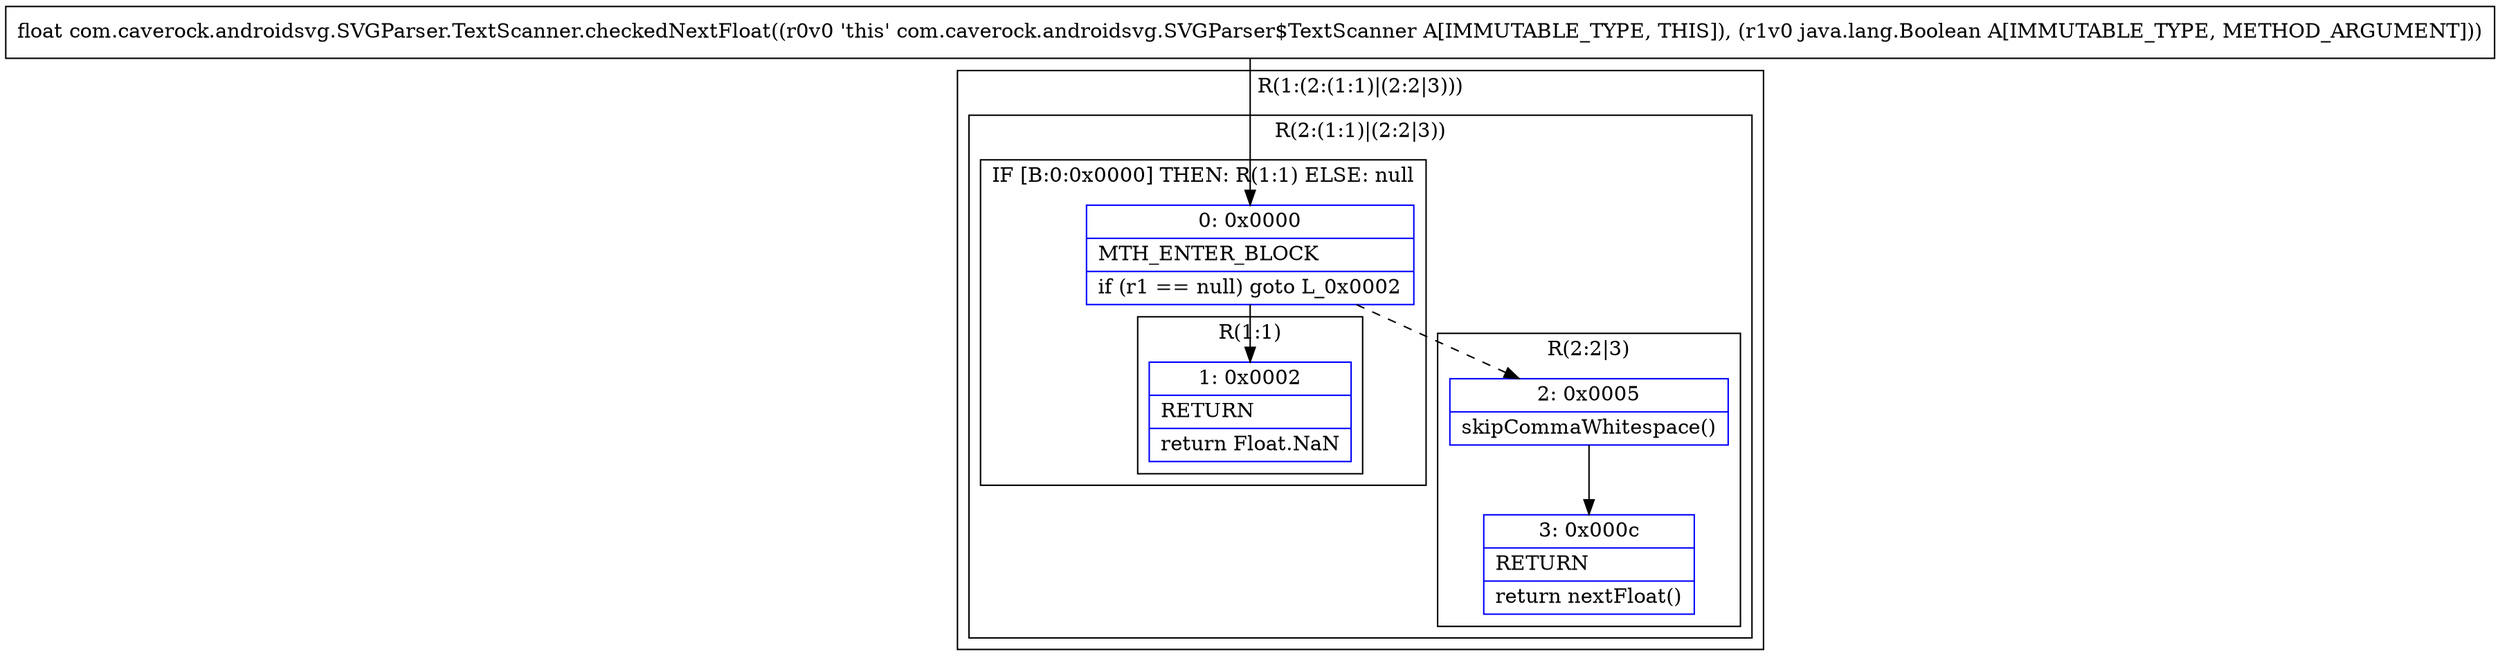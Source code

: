digraph "CFG forcom.caverock.androidsvg.SVGParser.TextScanner.checkedNextFloat(Ljava\/lang\/Boolean;)F" {
subgraph cluster_Region_2135749816 {
label = "R(1:(2:(1:1)|(2:2|3)))";
node [shape=record,color=blue];
subgraph cluster_Region_1701000536 {
label = "R(2:(1:1)|(2:2|3))";
node [shape=record,color=blue];
subgraph cluster_IfRegion_1992602704 {
label = "IF [B:0:0x0000] THEN: R(1:1) ELSE: null";
node [shape=record,color=blue];
Node_0 [shape=record,label="{0\:\ 0x0000|MTH_ENTER_BLOCK\l|if (r1 == null) goto L_0x0002\l}"];
subgraph cluster_Region_1856614057 {
label = "R(1:1)";
node [shape=record,color=blue];
Node_1 [shape=record,label="{1\:\ 0x0002|RETURN\l|return Float.NaN\l}"];
}
}
subgraph cluster_Region_1993895664 {
label = "R(2:2|3)";
node [shape=record,color=blue];
Node_2 [shape=record,label="{2\:\ 0x0005|skipCommaWhitespace()\l}"];
Node_3 [shape=record,label="{3\:\ 0x000c|RETURN\l|return nextFloat()\l}"];
}
}
}
MethodNode[shape=record,label="{float com.caverock.androidsvg.SVGParser.TextScanner.checkedNextFloat((r0v0 'this' com.caverock.androidsvg.SVGParser$TextScanner A[IMMUTABLE_TYPE, THIS]), (r1v0 java.lang.Boolean A[IMMUTABLE_TYPE, METHOD_ARGUMENT])) }"];
MethodNode -> Node_0;
Node_0 -> Node_1;
Node_0 -> Node_2[style=dashed];
Node_2 -> Node_3;
}

